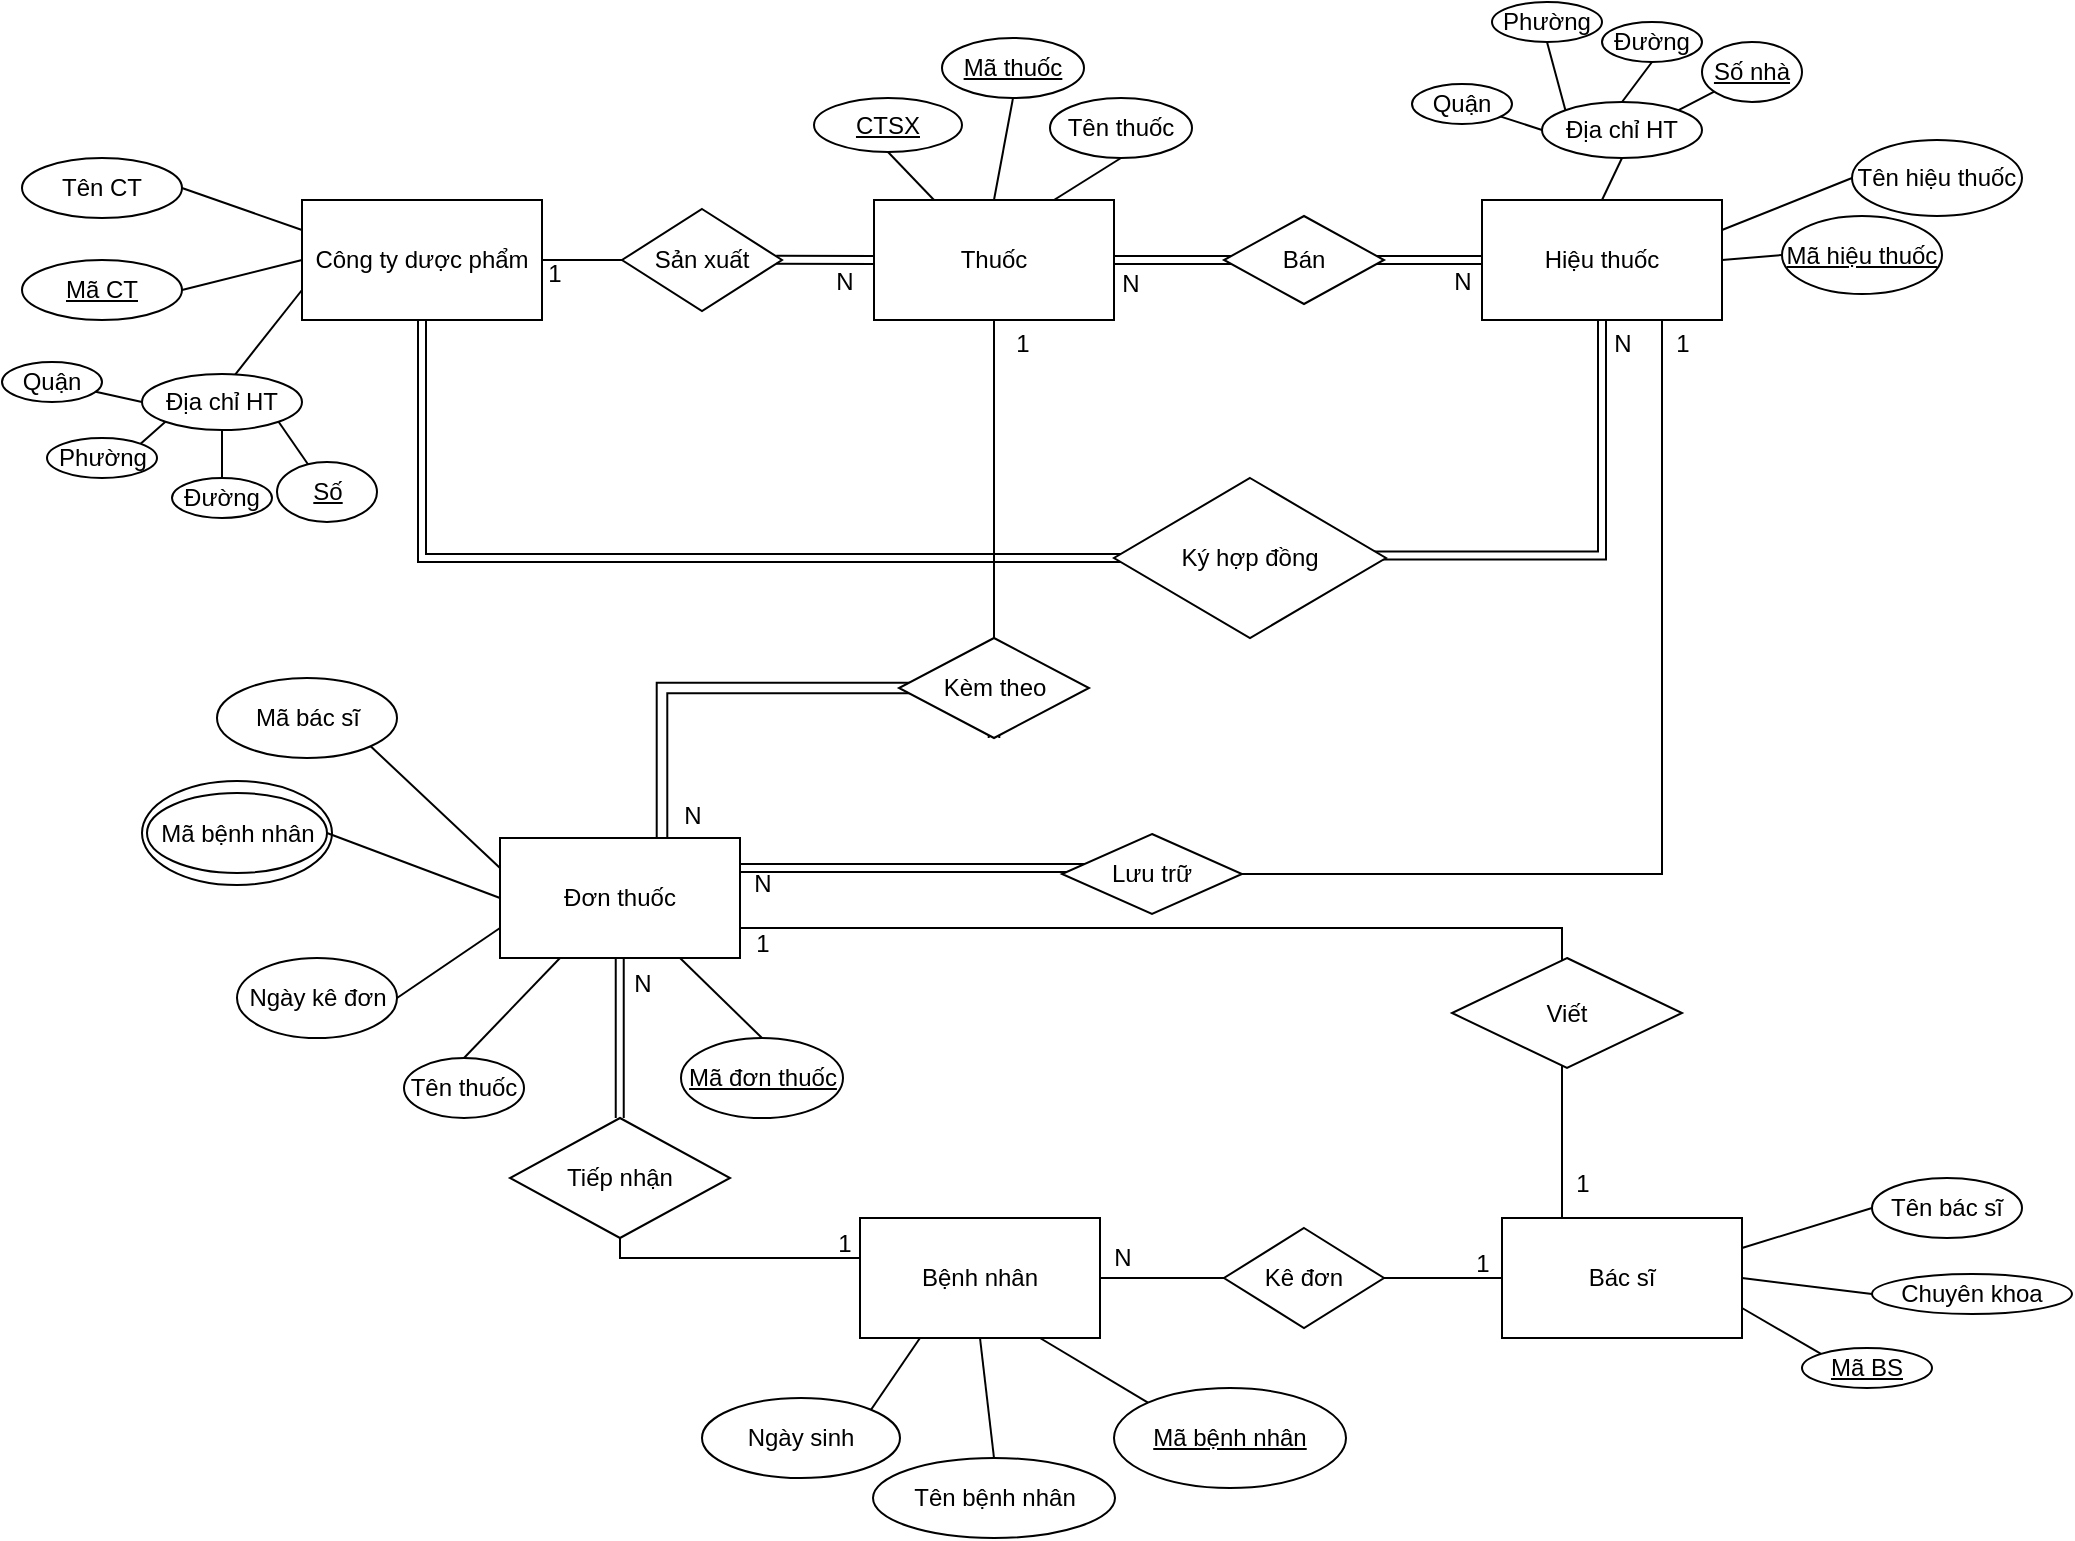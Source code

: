 <mxfile version="26.0.5">
  <diagram name="Trang-1" id="7et00IJPyykRwGStqNOX">
    <mxGraphModel dx="961" dy="423" grid="1" gridSize="10" guides="1" tooltips="1" connect="1" arrows="1" fold="1" page="1" pageScale="1" pageWidth="1169" pageHeight="827" math="0" shadow="0">
      <root>
        <mxCell id="0" />
        <mxCell id="1" parent="0" />
        <mxCell id="-jooC6iz6s0Kodkt8hwe-79" value="" style="ellipse;whiteSpace=wrap;html=1;" vertex="1" parent="1">
          <mxGeometry x="80" y="429.5" width="95" height="52" as="geometry" />
        </mxCell>
        <mxCell id="Y5PChdRtXyHQ076jzOGp-1" value="&lt;font style=&quot;vertical-align: inherit;&quot;&gt;&lt;font style=&quot;vertical-align: inherit;&quot;&gt;Thuốc&lt;/font&gt;&lt;/font&gt;" style="rounded=0;whiteSpace=wrap;html=1;" parent="1" vertex="1">
          <mxGeometry x="446" y="139" width="120" height="60" as="geometry" />
        </mxCell>
        <mxCell id="n2jmg5eNicGJN_R5McYE-2" value="&lt;font style=&quot;vertical-align: inherit;&quot;&gt;&lt;font style=&quot;vertical-align: inherit;&quot;&gt;Hiệu thuốc&lt;/font&gt;&lt;/font&gt;" style="rounded=0;whiteSpace=wrap;html=1;" parent="1" vertex="1">
          <mxGeometry x="750" y="139" width="120" height="60" as="geometry" />
        </mxCell>
        <mxCell id="n2jmg5eNicGJN_R5McYE-4" value="&lt;font style=&quot;vertical-align: inherit;&quot;&gt;&lt;font style=&quot;vertical-align: inherit;&quot;&gt;Công ty dược phẩm&lt;/font&gt;&lt;/font&gt;" style="rounded=0;whiteSpace=wrap;html=1;" parent="1" vertex="1">
          <mxGeometry x="160" y="139" width="120" height="60" as="geometry" />
        </mxCell>
        <mxCell id="YLImaf5WuprA8U4HHsAZ-28" value="&lt;u&gt;&lt;font style=&quot;vertical-align: inherit;&quot;&gt;&lt;font style=&quot;vertical-align: inherit;&quot;&gt;Mã thuốc&lt;/font&gt;&lt;/font&gt;&lt;/u&gt;" style="ellipse;whiteSpace=wrap;html=1;" parent="1" vertex="1">
          <mxGeometry x="480" y="58" width="71" height="30" as="geometry" />
        </mxCell>
        <mxCell id="YLImaf5WuprA8U4HHsAZ-29" value="Tên thuốc" style="ellipse;whiteSpace=wrap;html=1;" parent="1" vertex="1">
          <mxGeometry x="534" y="88" width="71" height="30" as="geometry" />
        </mxCell>
        <mxCell id="YLImaf5WuprA8U4HHsAZ-39" value="Tên thuốc" style="ellipse;whiteSpace=wrap;html=1;" parent="1" vertex="1">
          <mxGeometry x="211" y="568" width="60" height="30" as="geometry" />
        </mxCell>
        <mxCell id="YLImaf5WuprA8U4HHsAZ-45" value="Mã bệnh nhân" style="ellipse;whiteSpace=wrap;html=1;" parent="1" vertex="1">
          <mxGeometry x="82.5" y="435.5" width="90" height="40" as="geometry" />
        </mxCell>
        <mxCell id="YLImaf5WuprA8U4HHsAZ-48" value="Ngày kê đơn" style="ellipse;whiteSpace=wrap;html=1;" parent="1" vertex="1">
          <mxGeometry x="127.5" y="518" width="80" height="40" as="geometry" />
        </mxCell>
        <mxCell id="YLImaf5WuprA8U4HHsAZ-52" value="&lt;u&gt;Mã đơn thuốc&lt;/u&gt;" style="ellipse;whiteSpace=wrap;html=1;" parent="1" vertex="1">
          <mxGeometry x="349.5" y="558" width="81" height="40" as="geometry" />
        </mxCell>
        <mxCell id="YLImaf5WuprA8U4HHsAZ-57" value="Bác sĩ" style="whiteSpace=wrap;html=1;" parent="1" vertex="1">
          <mxGeometry x="760" y="648" width="120" height="60" as="geometry" />
        </mxCell>
        <mxCell id="YLImaf5WuprA8U4HHsAZ-59" value="&lt;font style=&quot;vertical-align: inherit;&quot;&gt;&lt;font style=&quot;vertical-align: inherit;&quot;&gt;Tên bác sĩ&lt;/font&gt;&lt;/font&gt;" style="ellipse;whiteSpace=wrap;html=1;" parent="1" vertex="1">
          <mxGeometry x="945" y="628" width="75" height="30" as="geometry" />
        </mxCell>
        <mxCell id="YLImaf5WuprA8U4HHsAZ-61" value="&lt;u&gt;&lt;font style=&quot;vertical-align: inherit;&quot;&gt;&lt;font style=&quot;vertical-align: inherit;&quot;&gt;Mã BS&lt;/font&gt;&lt;/font&gt;&lt;/u&gt;" style="ellipse;whiteSpace=wrap;html=1;" parent="1" vertex="1">
          <mxGeometry x="910" y="713" width="65" height="20" as="geometry" />
        </mxCell>
        <mxCell id="6BF6SiY7DCmJ4KTNV9Y5-2" value="&lt;u&gt;&lt;font style=&quot;vertical-align: inherit;&quot;&gt;&lt;font style=&quot;vertical-align: inherit;&quot;&gt;Mã CT&lt;/font&gt;&lt;/font&gt;&lt;/u&gt;" style="ellipse;whiteSpace=wrap;html=1;" parent="1" vertex="1">
          <mxGeometry x="20" y="169" width="80" height="30" as="geometry" />
        </mxCell>
        <mxCell id="6BF6SiY7DCmJ4KTNV9Y5-4" value="&lt;font style=&quot;vertical-align: inherit;&quot;&gt;&lt;font style=&quot;vertical-align: inherit;&quot;&gt;Tên CT&lt;/font&gt;&lt;/font&gt;" style="ellipse;whiteSpace=wrap;html=1;" parent="1" vertex="1">
          <mxGeometry x="20" y="118" width="80" height="30" as="geometry" />
        </mxCell>
        <mxCell id="6BF6SiY7DCmJ4KTNV9Y5-5" value="&lt;font style=&quot;vertical-align: inherit;&quot;&gt;&lt;font style=&quot;vertical-align: inherit;&quot;&gt;Tên hiệu thuốc&lt;/font&gt;&lt;/font&gt;" style="ellipse;whiteSpace=wrap;html=1;rounded=0;" parent="1" vertex="1">
          <mxGeometry x="935" y="109" width="85" height="38" as="geometry" />
        </mxCell>
        <mxCell id="6BF6SiY7DCmJ4KTNV9Y5-8" value="&lt;font style=&quot;vertical-align: inherit;&quot;&gt;&lt;font style=&quot;vertical-align: inherit;&quot;&gt;&lt;u&gt;Mã hiệu thuốc&lt;/u&gt;&lt;/font&gt;&lt;/font&gt;" style="ellipse;whiteSpace=wrap;html=1;" parent="1" vertex="1">
          <mxGeometry x="900" y="147" width="80" height="39" as="geometry" />
        </mxCell>
        <mxCell id="6BF6SiY7DCmJ4KTNV9Y5-19" value="Chuyên khoa" style="ellipse;whiteSpace=wrap;html=1;" parent="1" vertex="1">
          <mxGeometry x="945" y="676" width="100" height="20" as="geometry" />
        </mxCell>
        <mxCell id="6BF6SiY7DCmJ4KTNV9Y5-22" value="Mã bác sĩ" style="ellipse;whiteSpace=wrap;html=1;" parent="1" vertex="1">
          <mxGeometry x="117.5" y="378" width="90" height="40" as="geometry" />
        </mxCell>
        <mxCell id="-jooC6iz6s0Kodkt8hwe-4" value="&lt;font style=&quot;vertical-align: inherit;&quot;&gt;&lt;font style=&quot;vertical-align: inherit;&quot;&gt;&lt;u&gt;CTSX&lt;/u&gt;&lt;/font&gt;&lt;/font&gt;" style="ellipse;whiteSpace=wrap;html=1;" vertex="1" parent="1">
          <mxGeometry x="416" y="88" width="74" height="27" as="geometry" />
        </mxCell>
        <mxCell id="-jooC6iz6s0Kodkt8hwe-5" value="&lt;font style=&quot;vertical-align: inherit;&quot;&gt;&lt;font style=&quot;vertical-align: inherit;&quot;&gt;Địa chỉ HT&lt;/font&gt;&lt;/font&gt;" style="ellipse;whiteSpace=wrap;html=1;rounded=0;" vertex="1" parent="1">
          <mxGeometry x="780" y="90" width="80" height="28" as="geometry" />
        </mxCell>
        <mxCell id="-jooC6iz6s0Kodkt8hwe-8" value="Bệnh nhân" style="rounded=0;whiteSpace=wrap;html=1;" vertex="1" parent="1">
          <mxGeometry x="439" y="648" width="120" height="60" as="geometry" />
        </mxCell>
        <mxCell id="-jooC6iz6s0Kodkt8hwe-9" value="&lt;u&gt;Mã bệnh nhân&lt;/u&gt;" style="ellipse;whiteSpace=wrap;html=1;rounded=0;" vertex="1" parent="1">
          <mxGeometry x="566" y="733" width="116" height="50" as="geometry" />
        </mxCell>
        <mxCell id="-jooC6iz6s0Kodkt8hwe-11" value="Tên bệnh nhân" style="ellipse;whiteSpace=wrap;html=1;rounded=0;" vertex="1" parent="1">
          <mxGeometry x="445.5" y="768" width="121" height="40" as="geometry" />
        </mxCell>
        <mxCell id="-jooC6iz6s0Kodkt8hwe-13" value="Ngày sinh" style="ellipse;whiteSpace=wrap;html=1;rounded=0;" vertex="1" parent="1">
          <mxGeometry x="360" y="738" width="99" height="40" as="geometry" />
        </mxCell>
        <mxCell id="-jooC6iz6s0Kodkt8hwe-29" value="Sản xuất" style="rhombus;whiteSpace=wrap;html=1;" vertex="1" parent="1">
          <mxGeometry x="320" y="143.5" width="80" height="51" as="geometry" />
        </mxCell>
        <mxCell id="-jooC6iz6s0Kodkt8hwe-30" value="1" style="text;html=1;align=center;verticalAlign=middle;resizable=0;points=[];autosize=1;strokeColor=none;fillColor=none;" vertex="1" parent="1">
          <mxGeometry x="271" y="161" width="30" height="30" as="geometry" />
        </mxCell>
        <mxCell id="-jooC6iz6s0Kodkt8hwe-31" value="N" style="text;html=1;align=center;verticalAlign=middle;resizable=0;points=[];autosize=1;strokeColor=none;fillColor=none;" vertex="1" parent="1">
          <mxGeometry x="416" y="164.5" width="30" height="30" as="geometry" />
        </mxCell>
        <mxCell id="-jooC6iz6s0Kodkt8hwe-40" value="N" style="text;html=1;align=center;verticalAlign=middle;resizable=0;points=[];autosize=1;strokeColor=none;fillColor=none;" vertex="1" parent="1">
          <mxGeometry x="725" y="164.5" width="30" height="30" as="geometry" />
        </mxCell>
        <mxCell id="-jooC6iz6s0Kodkt8hwe-41" value="N" style="text;html=1;align=center;verticalAlign=middle;resizable=0;points=[];autosize=1;strokeColor=none;fillColor=none;" vertex="1" parent="1">
          <mxGeometry x="559" y="166" width="30" height="30" as="geometry" />
        </mxCell>
        <mxCell id="-jooC6iz6s0Kodkt8hwe-46" value="N" style="text;html=1;align=center;verticalAlign=middle;resizable=0;points=[];autosize=1;strokeColor=none;fillColor=none;" vertex="1" parent="1">
          <mxGeometry x="340" y="432" width="30" height="30" as="geometry" />
        </mxCell>
        <mxCell id="-jooC6iz6s0Kodkt8hwe-48" value="Tiếp nhận" style="rhombus;whiteSpace=wrap;html=1;" vertex="1" parent="1">
          <mxGeometry x="264" y="598" width="110" height="60" as="geometry" />
        </mxCell>
        <mxCell id="-jooC6iz6s0Kodkt8hwe-50" value="1" style="text;html=1;align=center;verticalAlign=middle;resizable=0;points=[];autosize=1;strokeColor=none;fillColor=none;" vertex="1" parent="1">
          <mxGeometry x="416" y="646" width="30" height="30" as="geometry" />
        </mxCell>
        <mxCell id="-jooC6iz6s0Kodkt8hwe-52" value="" style="endArrow=none;html=1;rounded=0;entryX=0.5;entryY=1;entryDx=0;entryDy=0;exitX=0;exitY=0.25;exitDx=0;exitDy=0;edgeStyle=orthogonalEdgeStyle;" edge="1" parent="1" source="-jooC6iz6s0Kodkt8hwe-8" target="-jooC6iz6s0Kodkt8hwe-48">
          <mxGeometry width="50" height="50" relative="1" as="geometry">
            <mxPoint x="270" y="708" as="sourcePoint" />
            <mxPoint x="320" y="658" as="targetPoint" />
            <Array as="points">
              <mxPoint x="439" y="668" />
              <mxPoint x="319" y="668" />
            </Array>
          </mxGeometry>
        </mxCell>
        <mxCell id="-jooC6iz6s0Kodkt8hwe-54" value="" style="endArrow=none;html=1;rounded=0;entryX=0.5;entryY=1;entryDx=0;entryDy=0;exitX=0.952;exitY=0.484;exitDx=0;exitDy=0;edgeStyle=orthogonalEdgeStyle;shape=link;exitPerimeter=0;" edge="1" parent="1" source="-jooC6iz6s0Kodkt8hwe-55" target="n2jmg5eNicGJN_R5McYE-2">
          <mxGeometry width="50" height="50" relative="1" as="geometry">
            <mxPoint x="450" y="308" as="sourcePoint" />
            <mxPoint x="420" y="228" as="targetPoint" />
          </mxGeometry>
        </mxCell>
        <mxCell id="-jooC6iz6s0Kodkt8hwe-57" style="edgeStyle=orthogonalEdgeStyle;rounded=0;orthogonalLoop=1;jettySize=auto;html=1;entryX=0.5;entryY=1;entryDx=0;entryDy=0;exitX=0.147;exitY=0.5;exitDx=0;exitDy=0;exitPerimeter=0;shape=link;" edge="1" parent="1" source="-jooC6iz6s0Kodkt8hwe-55" target="n2jmg5eNicGJN_R5McYE-4">
          <mxGeometry relative="1" as="geometry" />
        </mxCell>
        <mxCell id="-jooC6iz6s0Kodkt8hwe-55" value="Ký hợp đồng" style="rhombus;whiteSpace=wrap;html=1;" vertex="1" parent="1">
          <mxGeometry x="566" y="278" width="136" height="80" as="geometry" />
        </mxCell>
        <mxCell id="-jooC6iz6s0Kodkt8hwe-59" value="N" style="text;html=1;align=center;verticalAlign=middle;resizable=0;points=[];autosize=1;strokeColor=none;fillColor=none;" vertex="1" parent="1">
          <mxGeometry x="805" y="196" width="30" height="30" as="geometry" />
        </mxCell>
        <mxCell id="-jooC6iz6s0Kodkt8hwe-62" value="" style="endArrow=none;html=1;rounded=0;exitX=0;exitY=0.25;exitDx=0;exitDy=0;entryX=1;entryY=0.5;entryDx=0;entryDy=0;" edge="1" parent="1" source="n2jmg5eNicGJN_R5McYE-4" target="6BF6SiY7DCmJ4KTNV9Y5-4">
          <mxGeometry width="50" height="50" relative="1" as="geometry">
            <mxPoint x="180" y="128" as="sourcePoint" />
            <mxPoint x="119.392" y="142.174" as="targetPoint" />
          </mxGeometry>
        </mxCell>
        <mxCell id="-jooC6iz6s0Kodkt8hwe-63" value="" style="endArrow=none;html=1;rounded=0;exitX=0;exitY=0.5;exitDx=0;exitDy=0;entryX=1;entryY=0.5;entryDx=0;entryDy=0;" edge="1" parent="1" source="n2jmg5eNicGJN_R5McYE-4" target="6BF6SiY7DCmJ4KTNV9Y5-2">
          <mxGeometry width="50" height="50" relative="1" as="geometry">
            <mxPoint x="170" y="164" as="sourcePoint" />
            <mxPoint x="130.0" y="181" as="targetPoint" />
          </mxGeometry>
        </mxCell>
        <mxCell id="-jooC6iz6s0Kodkt8hwe-64" value="" style="endArrow=none;html=1;rounded=0;exitX=0;exitY=0.75;exitDx=0;exitDy=0;entryX=0.575;entryY=0.036;entryDx=0;entryDy=0;entryPerimeter=0;" edge="1" parent="1" source="n2jmg5eNicGJN_R5McYE-4" target="-jooC6iz6s0Kodkt8hwe-125">
          <mxGeometry width="50" height="50" relative="1" as="geometry">
            <mxPoint x="180" y="174" as="sourcePoint" />
            <mxPoint x="128.397" y="224.767" as="targetPoint" />
          </mxGeometry>
        </mxCell>
        <mxCell id="-jooC6iz6s0Kodkt8hwe-65" value="" style="endArrow=none;html=1;rounded=0;exitX=0;exitY=0.5;exitDx=0;exitDy=0;entryX=1;entryY=0.5;entryDx=0;entryDy=0;" edge="1" parent="1" source="-jooC6iz6s0Kodkt8hwe-29" target="n2jmg5eNicGJN_R5McYE-4">
          <mxGeometry width="50" height="50" relative="1" as="geometry">
            <mxPoint x="322" y="177" as="sourcePoint" />
            <mxPoint x="280" y="166" as="targetPoint" />
          </mxGeometry>
        </mxCell>
        <mxCell id="-jooC6iz6s0Kodkt8hwe-67" value="" style="endArrow=none;html=1;rounded=0;entryX=0;entryY=0.5;entryDx=0;entryDy=0;shape=link;exitX=0.964;exitY=0.498;exitDx=0;exitDy=0;exitPerimeter=0;" edge="1" parent="1" source="-jooC6iz6s0Kodkt8hwe-29" target="Y5PChdRtXyHQ076jzOGp-1">
          <mxGeometry width="50" height="50" relative="1" as="geometry">
            <mxPoint x="410" y="178" as="sourcePoint" />
            <mxPoint x="460" y="128" as="targetPoint" />
          </mxGeometry>
        </mxCell>
        <mxCell id="-jooC6iz6s0Kodkt8hwe-68" value="" style="endArrow=none;html=1;rounded=0;exitX=1;exitY=0.5;exitDx=0;exitDy=0;entryX=0;entryY=0.5;entryDx=0;entryDy=0;shape=link;" edge="1" parent="1" source="Y5PChdRtXyHQ076jzOGp-1" target="n2jmg5eNicGJN_R5McYE-2">
          <mxGeometry width="50" height="50" relative="1" as="geometry">
            <mxPoint x="560" y="178" as="sourcePoint" />
            <mxPoint x="610" y="128" as="targetPoint" />
          </mxGeometry>
        </mxCell>
        <mxCell id="-jooC6iz6s0Kodkt8hwe-38" value="Bán" style="rhombus;whiteSpace=wrap;html=1;" vertex="1" parent="1">
          <mxGeometry x="621" y="147" width="80" height="44" as="geometry" />
        </mxCell>
        <mxCell id="-jooC6iz6s0Kodkt8hwe-69" value="" style="endArrow=none;html=1;rounded=0;exitX=0.25;exitY=0;exitDx=0;exitDy=0;entryX=0.5;entryY=1;entryDx=0;entryDy=0;" edge="1" parent="1" source="Y5PChdRtXyHQ076jzOGp-1" target="-jooC6iz6s0Kodkt8hwe-4">
          <mxGeometry width="50" height="50" relative="1" as="geometry">
            <mxPoint x="460" y="148" as="sourcePoint" />
            <mxPoint x="510" y="98" as="targetPoint" />
          </mxGeometry>
        </mxCell>
        <mxCell id="-jooC6iz6s0Kodkt8hwe-70" value="" style="endArrow=none;html=1;rounded=0;exitX=0.5;exitY=0;exitDx=0;exitDy=0;entryX=0.5;entryY=1;entryDx=0;entryDy=0;" edge="1" parent="1" source="Y5PChdRtXyHQ076jzOGp-1" target="YLImaf5WuprA8U4HHsAZ-28">
          <mxGeometry width="50" height="50" relative="1" as="geometry">
            <mxPoint x="486" y="149" as="sourcePoint" />
            <mxPoint x="514.5" y="88.0" as="targetPoint" />
          </mxGeometry>
        </mxCell>
        <mxCell id="-jooC6iz6s0Kodkt8hwe-71" value="" style="endArrow=none;html=1;rounded=0;exitX=0.75;exitY=0;exitDx=0;exitDy=0;entryX=0.5;entryY=1;entryDx=0;entryDy=0;" edge="1" parent="1" source="Y5PChdRtXyHQ076jzOGp-1" target="YLImaf5WuprA8U4HHsAZ-29">
          <mxGeometry width="50" height="50" relative="1" as="geometry">
            <mxPoint x="496" y="159" as="sourcePoint" />
            <mxPoint x="473" y="107" as="targetPoint" />
          </mxGeometry>
        </mxCell>
        <mxCell id="-jooC6iz6s0Kodkt8hwe-73" value="" style="endArrow=none;html=1;rounded=0;exitX=0.5;exitY=0;exitDx=0;exitDy=0;entryX=0.5;entryY=1;entryDx=0;entryDy=0;" edge="1" parent="1" source="n2jmg5eNicGJN_R5McYE-2" target="-jooC6iz6s0Kodkt8hwe-5">
          <mxGeometry width="50" height="50" relative="1" as="geometry">
            <mxPoint x="703" y="166" as="sourcePoint" />
            <mxPoint x="680" y="114" as="targetPoint" />
          </mxGeometry>
        </mxCell>
        <mxCell id="-jooC6iz6s0Kodkt8hwe-74" value="" style="endArrow=none;html=1;rounded=0;exitX=1;exitY=0.25;exitDx=0;exitDy=0;entryX=0;entryY=0.5;entryDx=0;entryDy=0;" edge="1" parent="1" source="n2jmg5eNicGJN_R5McYE-2" target="6BF6SiY7DCmJ4KTNV9Y5-5">
          <mxGeometry width="50" height="50" relative="1" as="geometry">
            <mxPoint x="820" y="149" as="sourcePoint" />
            <mxPoint x="830" y="128" as="targetPoint" />
          </mxGeometry>
        </mxCell>
        <mxCell id="-jooC6iz6s0Kodkt8hwe-75" value="" style="endArrow=none;html=1;rounded=0;exitX=1;exitY=0.5;exitDx=0;exitDy=0;entryX=0;entryY=0.5;entryDx=0;entryDy=0;" edge="1" parent="1" source="n2jmg5eNicGJN_R5McYE-2" target="6BF6SiY7DCmJ4KTNV9Y5-8">
          <mxGeometry width="50" height="50" relative="1" as="geometry">
            <mxPoint x="830" y="159" as="sourcePoint" />
            <mxPoint x="840" y="138" as="targetPoint" />
          </mxGeometry>
        </mxCell>
        <mxCell id="-jooC6iz6s0Kodkt8hwe-76" value="" style="endArrow=none;html=1;rounded=0;entryX=0;entryY=0.25;entryDx=0;entryDy=0;exitX=1;exitY=1;exitDx=0;exitDy=0;" edge="1" parent="1" source="6BF6SiY7DCmJ4KTNV9Y5-22" target="YLImaf5WuprA8U4HHsAZ-37">
          <mxGeometry width="50" height="50" relative="1" as="geometry">
            <mxPoint x="210" y="528" as="sourcePoint" />
            <mxPoint x="260" y="478" as="targetPoint" />
          </mxGeometry>
        </mxCell>
        <mxCell id="-jooC6iz6s0Kodkt8hwe-77" value="" style="endArrow=none;html=1;rounded=0;entryX=0;entryY=0.5;entryDx=0;entryDy=0;exitX=1;exitY=0.5;exitDx=0;exitDy=0;" edge="1" parent="1" source="YLImaf5WuprA8U4HHsAZ-45" target="YLImaf5WuprA8U4HHsAZ-37">
          <mxGeometry width="50" height="50" relative="1" as="geometry">
            <mxPoint x="210" y="538" as="sourcePoint" />
            <mxPoint x="260" y="488" as="targetPoint" />
          </mxGeometry>
        </mxCell>
        <mxCell id="-jooC6iz6s0Kodkt8hwe-80" value="" style="endArrow=none;html=1;rounded=0;exitX=1;exitY=0.5;exitDx=0;exitDy=0;entryX=0;entryY=0.75;entryDx=0;entryDy=0;" edge="1" parent="1" source="YLImaf5WuprA8U4HHsAZ-48" target="YLImaf5WuprA8U4HHsAZ-37">
          <mxGeometry width="50" height="50" relative="1" as="geometry">
            <mxPoint x="220" y="568" as="sourcePoint" />
            <mxPoint x="270" y="518" as="targetPoint" />
          </mxGeometry>
        </mxCell>
        <mxCell id="-jooC6iz6s0Kodkt8hwe-81" value="" style="endArrow=none;html=1;rounded=0;exitX=0.5;exitY=0;exitDx=0;exitDy=0;entryX=0.25;entryY=1;entryDx=0;entryDy=0;" edge="1" parent="1" source="YLImaf5WuprA8U4HHsAZ-39" target="YLImaf5WuprA8U4HHsAZ-37">
          <mxGeometry width="50" height="50" relative="1" as="geometry">
            <mxPoint x="260" y="568" as="sourcePoint" />
            <mxPoint x="310" y="518" as="targetPoint" />
          </mxGeometry>
        </mxCell>
        <mxCell id="-jooC6iz6s0Kodkt8hwe-82" value="" style="endArrow=none;html=1;rounded=0;exitX=0.5;exitY=0;exitDx=0;exitDy=0;entryX=0.75;entryY=1;entryDx=0;entryDy=0;" edge="1" parent="1" source="YLImaf5WuprA8U4HHsAZ-52" target="YLImaf5WuprA8U4HHsAZ-37">
          <mxGeometry width="50" height="50" relative="1" as="geometry">
            <mxPoint x="300" y="568" as="sourcePoint" />
            <mxPoint x="350" y="518" as="targetPoint" />
          </mxGeometry>
        </mxCell>
        <mxCell id="-jooC6iz6s0Kodkt8hwe-83" value="" style="endArrow=none;html=1;rounded=0;entryX=0.5;entryY=1;entryDx=0;entryDy=0;shape=link;" edge="1" parent="1">
          <mxGeometry width="50" height="50" relative="1" as="geometry">
            <mxPoint x="318.87" y="598" as="sourcePoint" />
            <mxPoint x="318.87" y="518" as="targetPoint" />
          </mxGeometry>
        </mxCell>
        <mxCell id="-jooC6iz6s0Kodkt8hwe-84" value="N" style="text;html=1;align=center;verticalAlign=middle;resizable=0;points=[];autosize=1;strokeColor=none;fillColor=none;" vertex="1" parent="1">
          <mxGeometry x="315" y="516" width="30" height="30" as="geometry" />
        </mxCell>
        <mxCell id="-jooC6iz6s0Kodkt8hwe-85" value="" style="endArrow=none;html=1;rounded=0;entryX=0.5;entryY=1;entryDx=0;entryDy=0;exitX=1;exitY=0.5;exitDx=0;exitDy=0;edgeStyle=orthogonalEdgeStyle;shape=link;width=5.294;" edge="1" parent="1" source="YLImaf5WuprA8U4HHsAZ-37" target="-jooC6iz6s0Kodkt8hwe-86">
          <mxGeometry width="50" height="50" relative="1" as="geometry">
            <mxPoint x="506" y="398" as="sourcePoint" />
            <mxPoint x="520" y="198" as="targetPoint" />
            <Array as="points">
              <mxPoint x="340" y="488" />
              <mxPoint x="340" y="383" />
              <mxPoint x="506" y="383" />
            </Array>
          </mxGeometry>
        </mxCell>
        <mxCell id="-jooC6iz6s0Kodkt8hwe-86" value="Kèm theo" style="rhombus;whiteSpace=wrap;html=1;" vertex="1" parent="1">
          <mxGeometry x="458.5" y="358" width="95" height="50" as="geometry" />
        </mxCell>
        <mxCell id="-jooC6iz6s0Kodkt8hwe-87" value="1" style="text;html=1;align=center;verticalAlign=middle;resizable=0;points=[];autosize=1;strokeColor=none;fillColor=none;" vertex="1" parent="1">
          <mxGeometry x="505" y="196" width="30" height="30" as="geometry" />
        </mxCell>
        <mxCell id="-jooC6iz6s0Kodkt8hwe-88" value="" style="endArrow=none;html=1;rounded=0;exitX=0.5;exitY=0;exitDx=0;exitDy=0;entryX=0.5;entryY=1;entryDx=0;entryDy=0;" edge="1" parent="1" source="-jooC6iz6s0Kodkt8hwe-86" target="Y5PChdRtXyHQ076jzOGp-1">
          <mxGeometry width="50" height="50" relative="1" as="geometry">
            <mxPoint x="550" y="348" as="sourcePoint" />
            <mxPoint x="600" y="298" as="targetPoint" />
          </mxGeometry>
        </mxCell>
        <mxCell id="YLImaf5WuprA8U4HHsAZ-37" value="Đơn thuốc" style="whiteSpace=wrap;html=1;" parent="1" vertex="1">
          <mxGeometry x="259" y="458" width="120" height="60" as="geometry" />
        </mxCell>
        <mxCell id="-jooC6iz6s0Kodkt8hwe-89" value="" style="endArrow=none;html=1;rounded=0;exitX=1;exitY=0.25;exitDx=0;exitDy=0;shape=link;entryX=0.222;entryY=0.425;entryDx=0;entryDy=0;entryPerimeter=0;" edge="1" parent="1" source="YLImaf5WuprA8U4HHsAZ-37" target="-jooC6iz6s0Kodkt8hwe-90">
          <mxGeometry width="50" height="50" relative="1" as="geometry">
            <mxPoint x="480" y="528" as="sourcePoint" />
            <mxPoint x="530" y="488" as="targetPoint" />
            <Array as="points">
              <mxPoint x="530" y="473" />
            </Array>
          </mxGeometry>
        </mxCell>
        <mxCell id="-jooC6iz6s0Kodkt8hwe-90" value="Lưu trữ" style="rhombus;whiteSpace=wrap;html=1;" vertex="1" parent="1">
          <mxGeometry x="540" y="456" width="90" height="40" as="geometry" />
        </mxCell>
        <mxCell id="-jooC6iz6s0Kodkt8hwe-91" value="" style="endArrow=none;html=1;rounded=0;exitX=1;exitY=0.5;exitDx=0;exitDy=0;entryX=0.75;entryY=1;entryDx=0;entryDy=0;edgeStyle=orthogonalEdgeStyle;" edge="1" parent="1" source="-jooC6iz6s0Kodkt8hwe-90" target="n2jmg5eNicGJN_R5McYE-2">
          <mxGeometry width="50" height="50" relative="1" as="geometry">
            <mxPoint x="600" y="488" as="sourcePoint" />
            <mxPoint x="650" y="438" as="targetPoint" />
          </mxGeometry>
        </mxCell>
        <mxCell id="-jooC6iz6s0Kodkt8hwe-95" value="N" style="text;html=1;align=center;verticalAlign=middle;resizable=0;points=[];autosize=1;strokeColor=none;fillColor=none;" vertex="1" parent="1">
          <mxGeometry x="375" y="466" width="30" height="30" as="geometry" />
        </mxCell>
        <mxCell id="-jooC6iz6s0Kodkt8hwe-96" value="1" style="text;html=1;align=center;verticalAlign=middle;resizable=0;points=[];autosize=1;strokeColor=none;fillColor=none;" vertex="1" parent="1">
          <mxGeometry x="835" y="196" width="30" height="30" as="geometry" />
        </mxCell>
        <mxCell id="-jooC6iz6s0Kodkt8hwe-97" value="" style="endArrow=none;html=1;rounded=0;entryX=0;entryY=0.5;entryDx=0;entryDy=0;exitX=1;exitY=0.5;exitDx=0;exitDy=0;" edge="1" parent="1" source="-jooC6iz6s0Kodkt8hwe-98" target="YLImaf5WuprA8U4HHsAZ-57">
          <mxGeometry width="50" height="50" relative="1" as="geometry">
            <mxPoint x="560" y="678" as="sourcePoint" />
            <mxPoint x="610" y="628" as="targetPoint" />
          </mxGeometry>
        </mxCell>
        <mxCell id="-jooC6iz6s0Kodkt8hwe-99" value="" style="endArrow=none;html=1;rounded=0;entryX=0;entryY=0.5;entryDx=0;entryDy=0;exitX=1;exitY=0.5;exitDx=0;exitDy=0;" edge="1" parent="1" source="-jooC6iz6s0Kodkt8hwe-8" target="-jooC6iz6s0Kodkt8hwe-98">
          <mxGeometry width="50" height="50" relative="1" as="geometry">
            <mxPoint x="559" y="678" as="sourcePoint" />
            <mxPoint x="760" y="678" as="targetPoint" />
          </mxGeometry>
        </mxCell>
        <mxCell id="-jooC6iz6s0Kodkt8hwe-98" value="Kê đơn" style="rhombus;whiteSpace=wrap;html=1;" vertex="1" parent="1">
          <mxGeometry x="621" y="653" width="80" height="50" as="geometry" />
        </mxCell>
        <mxCell id="-jooC6iz6s0Kodkt8hwe-100" value="1" style="text;html=1;align=center;verticalAlign=middle;resizable=0;points=[];autosize=1;strokeColor=none;fillColor=none;" vertex="1" parent="1">
          <mxGeometry x="735" y="656" width="30" height="30" as="geometry" />
        </mxCell>
        <mxCell id="-jooC6iz6s0Kodkt8hwe-101" value="N" style="text;html=1;align=center;verticalAlign=middle;resizable=0;points=[];autosize=1;strokeColor=none;fillColor=none;" vertex="1" parent="1">
          <mxGeometry x="554.5" y="653" width="30" height="30" as="geometry" />
        </mxCell>
        <mxCell id="-jooC6iz6s0Kodkt8hwe-102" value="" style="endArrow=none;html=1;rounded=0;entryX=1;entryY=0.75;entryDx=0;entryDy=0;exitX=0.25;exitY=0;exitDx=0;exitDy=0;edgeStyle=orthogonalEdgeStyle;" edge="1" parent="1" source="YLImaf5WuprA8U4HHsAZ-57" target="YLImaf5WuprA8U4HHsAZ-37">
          <mxGeometry width="50" height="50" relative="1" as="geometry">
            <mxPoint x="490" y="658" as="sourcePoint" />
            <mxPoint x="540" y="608" as="targetPoint" />
          </mxGeometry>
        </mxCell>
        <mxCell id="-jooC6iz6s0Kodkt8hwe-103" value="Viết" style="rhombus;whiteSpace=wrap;html=1;" vertex="1" parent="1">
          <mxGeometry x="735" y="518" width="115" height="55" as="geometry" />
        </mxCell>
        <mxCell id="-jooC6iz6s0Kodkt8hwe-105" value="1" style="text;html=1;align=center;verticalAlign=middle;resizable=0;points=[];autosize=1;strokeColor=none;fillColor=none;" vertex="1" parent="1">
          <mxGeometry x="785" y="616" width="30" height="30" as="geometry" />
        </mxCell>
        <mxCell id="-jooC6iz6s0Kodkt8hwe-106" value="1" style="text;html=1;align=center;verticalAlign=middle;resizable=0;points=[];autosize=1;strokeColor=none;fillColor=none;" vertex="1" parent="1">
          <mxGeometry x="375" y="496" width="30" height="30" as="geometry" />
        </mxCell>
        <mxCell id="-jooC6iz6s0Kodkt8hwe-107" value="" style="endArrow=none;html=1;rounded=0;entryX=0.25;entryY=1;entryDx=0;entryDy=0;exitX=1;exitY=0;exitDx=0;exitDy=0;" edge="1" parent="1" source="-jooC6iz6s0Kodkt8hwe-13" target="-jooC6iz6s0Kodkt8hwe-8">
          <mxGeometry width="50" height="50" relative="1" as="geometry">
            <mxPoint x="440" y="748" as="sourcePoint" />
            <mxPoint x="490" y="698" as="targetPoint" />
          </mxGeometry>
        </mxCell>
        <mxCell id="-jooC6iz6s0Kodkt8hwe-108" value="" style="endArrow=none;html=1;rounded=0;entryX=0.5;entryY=1;entryDx=0;entryDy=0;exitX=0.5;exitY=0;exitDx=0;exitDy=0;" edge="1" parent="1" source="-jooC6iz6s0Kodkt8hwe-11" target="-jooC6iz6s0Kodkt8hwe-8">
          <mxGeometry width="50" height="50" relative="1" as="geometry">
            <mxPoint x="454" y="754" as="sourcePoint" />
            <mxPoint x="479" y="718" as="targetPoint" />
          </mxGeometry>
        </mxCell>
        <mxCell id="-jooC6iz6s0Kodkt8hwe-109" value="" style="endArrow=none;html=1;rounded=0;entryX=0.75;entryY=1;entryDx=0;entryDy=0;exitX=0;exitY=0;exitDx=0;exitDy=0;" edge="1" parent="1" source="-jooC6iz6s0Kodkt8hwe-9" target="-jooC6iz6s0Kodkt8hwe-8">
          <mxGeometry width="50" height="50" relative="1" as="geometry">
            <mxPoint x="464" y="764" as="sourcePoint" />
            <mxPoint x="489" y="728" as="targetPoint" />
          </mxGeometry>
        </mxCell>
        <mxCell id="-jooC6iz6s0Kodkt8hwe-110" value="" style="endArrow=none;html=1;rounded=0;exitX=1;exitY=0.25;exitDx=0;exitDy=0;entryX=0;entryY=0.5;entryDx=0;entryDy=0;" edge="1" parent="1" source="YLImaf5WuprA8U4HHsAZ-57" target="YLImaf5WuprA8U4HHsAZ-59">
          <mxGeometry width="50" height="50" relative="1" as="geometry">
            <mxPoint x="880" y="668" as="sourcePoint" />
            <mxPoint x="930" y="618" as="targetPoint" />
          </mxGeometry>
        </mxCell>
        <mxCell id="-jooC6iz6s0Kodkt8hwe-111" value="" style="endArrow=none;html=1;rounded=0;exitX=1;exitY=0.5;exitDx=0;exitDy=0;entryX=0;entryY=0.5;entryDx=0;entryDy=0;" edge="1" parent="1" source="YLImaf5WuprA8U4HHsAZ-57" target="6BF6SiY7DCmJ4KTNV9Y5-19">
          <mxGeometry width="50" height="50" relative="1" as="geometry">
            <mxPoint x="890" y="673" as="sourcePoint" />
            <mxPoint x="955" y="658" as="targetPoint" />
          </mxGeometry>
        </mxCell>
        <mxCell id="-jooC6iz6s0Kodkt8hwe-112" value="" style="endArrow=none;html=1;rounded=0;exitX=1;exitY=0.75;exitDx=0;exitDy=0;entryX=0;entryY=0;entryDx=0;entryDy=0;" edge="1" parent="1" source="YLImaf5WuprA8U4HHsAZ-57" target="YLImaf5WuprA8U4HHsAZ-61">
          <mxGeometry width="50" height="50" relative="1" as="geometry">
            <mxPoint x="900" y="683" as="sourcePoint" />
            <mxPoint x="965" y="668" as="targetPoint" />
          </mxGeometry>
        </mxCell>
        <mxCell id="-jooC6iz6s0Kodkt8hwe-117" value="" style="endArrow=none;html=1;rounded=0;exitX=1;exitY=0;exitDx=0;exitDy=0;" edge="1" parent="1" source="-jooC6iz6s0Kodkt8hwe-5" target="-jooC6iz6s0Kodkt8hwe-118">
          <mxGeometry width="50" height="50" relative="1" as="geometry">
            <mxPoint x="830" y="98" as="sourcePoint" />
            <mxPoint x="870" y="78" as="targetPoint" />
          </mxGeometry>
        </mxCell>
        <mxCell id="-jooC6iz6s0Kodkt8hwe-118" value="&lt;u&gt;Số nhà&lt;/u&gt;" style="ellipse;whiteSpace=wrap;html=1;" vertex="1" parent="1">
          <mxGeometry x="860" y="60" width="50" height="30" as="geometry" />
        </mxCell>
        <mxCell id="-jooC6iz6s0Kodkt8hwe-119" value="" style="endArrow=none;html=1;rounded=0;exitX=0.5;exitY=0;exitDx=0;exitDy=0;entryX=0.5;entryY=1;entryDx=0;entryDy=0;" edge="1" parent="1" source="-jooC6iz6s0Kodkt8hwe-5" target="-jooC6iz6s0Kodkt8hwe-120">
          <mxGeometry width="50" height="50" relative="1" as="geometry">
            <mxPoint x="849" y="94" as="sourcePoint" />
            <mxPoint x="810" y="70" as="targetPoint" />
          </mxGeometry>
        </mxCell>
        <mxCell id="-jooC6iz6s0Kodkt8hwe-120" value="Đường" style="ellipse;whiteSpace=wrap;html=1;" vertex="1" parent="1">
          <mxGeometry x="810" y="50" width="50" height="20" as="geometry" />
        </mxCell>
        <mxCell id="-jooC6iz6s0Kodkt8hwe-121" value="" style="endArrow=none;html=1;rounded=0;exitX=0;exitY=0;exitDx=0;exitDy=0;entryX=0.5;entryY=1;entryDx=0;entryDy=0;" edge="1" parent="1" source="-jooC6iz6s0Kodkt8hwe-5" target="-jooC6iz6s0Kodkt8hwe-122">
          <mxGeometry width="50" height="50" relative="1" as="geometry">
            <mxPoint x="815" y="90" as="sourcePoint" />
            <mxPoint x="790" y="50" as="targetPoint" />
          </mxGeometry>
        </mxCell>
        <mxCell id="-jooC6iz6s0Kodkt8hwe-122" value="Phường" style="ellipse;whiteSpace=wrap;html=1;" vertex="1" parent="1">
          <mxGeometry x="755" y="40" width="55" height="20" as="geometry" />
        </mxCell>
        <mxCell id="-jooC6iz6s0Kodkt8hwe-123" value="" style="endArrow=none;html=1;rounded=0;exitX=0;exitY=0.5;exitDx=0;exitDy=0;" edge="1" parent="1" source="-jooC6iz6s0Kodkt8hwe-5" target="-jooC6iz6s0Kodkt8hwe-124">
          <mxGeometry width="50" height="50" relative="1" as="geometry">
            <mxPoint x="780" y="101" as="sourcePoint" />
            <mxPoint x="750" y="100" as="targetPoint" />
          </mxGeometry>
        </mxCell>
        <mxCell id="-jooC6iz6s0Kodkt8hwe-124" value="Quận" style="ellipse;whiteSpace=wrap;html=1;" vertex="1" parent="1">
          <mxGeometry x="715" y="81" width="50" height="20" as="geometry" />
        </mxCell>
        <mxCell id="-jooC6iz6s0Kodkt8hwe-125" value="&lt;font style=&quot;vertical-align: inherit;&quot;&gt;&lt;font style=&quot;vertical-align: inherit;&quot;&gt;Địa chỉ HT&lt;/font&gt;&lt;/font&gt;" style="ellipse;whiteSpace=wrap;html=1;rounded=0;" vertex="1" parent="1">
          <mxGeometry x="80" y="226" width="80" height="28" as="geometry" />
        </mxCell>
        <mxCell id="-jooC6iz6s0Kodkt8hwe-126" value="" style="endArrow=none;html=1;rounded=0;exitX=1;exitY=1;exitDx=0;exitDy=0;" edge="1" parent="1" source="-jooC6iz6s0Kodkt8hwe-125" target="-jooC6iz6s0Kodkt8hwe-127">
          <mxGeometry width="50" height="50" relative="1" as="geometry">
            <mxPoint x="117.5" y="308" as="sourcePoint" />
            <mxPoint x="157.5" y="288" as="targetPoint" />
          </mxGeometry>
        </mxCell>
        <mxCell id="-jooC6iz6s0Kodkt8hwe-127" value="&lt;u&gt;Số&lt;/u&gt;" style="ellipse;whiteSpace=wrap;html=1;" vertex="1" parent="1">
          <mxGeometry x="147.5" y="270" width="50" height="30" as="geometry" />
        </mxCell>
        <mxCell id="-jooC6iz6s0Kodkt8hwe-128" value="" style="endArrow=none;html=1;rounded=0;exitX=0.5;exitY=1;exitDx=0;exitDy=0;entryX=0.5;entryY=1;entryDx=0;entryDy=0;" edge="1" parent="1" source="-jooC6iz6s0Kodkt8hwe-125" target="-jooC6iz6s0Kodkt8hwe-129">
          <mxGeometry width="50" height="50" relative="1" as="geometry">
            <mxPoint x="136.5" y="304" as="sourcePoint" />
            <mxPoint x="97.5" y="280" as="targetPoint" />
          </mxGeometry>
        </mxCell>
        <mxCell id="-jooC6iz6s0Kodkt8hwe-129" value="Đường" style="ellipse;whiteSpace=wrap;html=1;" vertex="1" parent="1">
          <mxGeometry x="95" y="278" width="50" height="20" as="geometry" />
        </mxCell>
        <mxCell id="-jooC6iz6s0Kodkt8hwe-130" value="" style="endArrow=none;html=1;rounded=0;exitX=0;exitY=1;exitDx=0;exitDy=0;entryX=0.5;entryY=1;entryDx=0;entryDy=0;" edge="1" parent="1" source="-jooC6iz6s0Kodkt8hwe-125" target="-jooC6iz6s0Kodkt8hwe-131">
          <mxGeometry width="50" height="50" relative="1" as="geometry">
            <mxPoint x="102.5" y="300" as="sourcePoint" />
            <mxPoint x="77.5" y="260" as="targetPoint" />
          </mxGeometry>
        </mxCell>
        <mxCell id="-jooC6iz6s0Kodkt8hwe-131" value="Phường" style="ellipse;whiteSpace=wrap;html=1;" vertex="1" parent="1">
          <mxGeometry x="32.5" y="258" width="55" height="20" as="geometry" />
        </mxCell>
        <mxCell id="-jooC6iz6s0Kodkt8hwe-132" value="" style="endArrow=none;html=1;rounded=0;exitX=0;exitY=0.5;exitDx=0;exitDy=0;" edge="1" parent="1" source="-jooC6iz6s0Kodkt8hwe-125" target="-jooC6iz6s0Kodkt8hwe-133">
          <mxGeometry width="50" height="50" relative="1" as="geometry">
            <mxPoint x="67.5" y="311" as="sourcePoint" />
            <mxPoint x="37.5" y="310" as="targetPoint" />
          </mxGeometry>
        </mxCell>
        <mxCell id="-jooC6iz6s0Kodkt8hwe-133" value="Quận" style="ellipse;whiteSpace=wrap;html=1;" vertex="1" parent="1">
          <mxGeometry x="10" y="220" width="50" height="20" as="geometry" />
        </mxCell>
      </root>
    </mxGraphModel>
  </diagram>
</mxfile>
